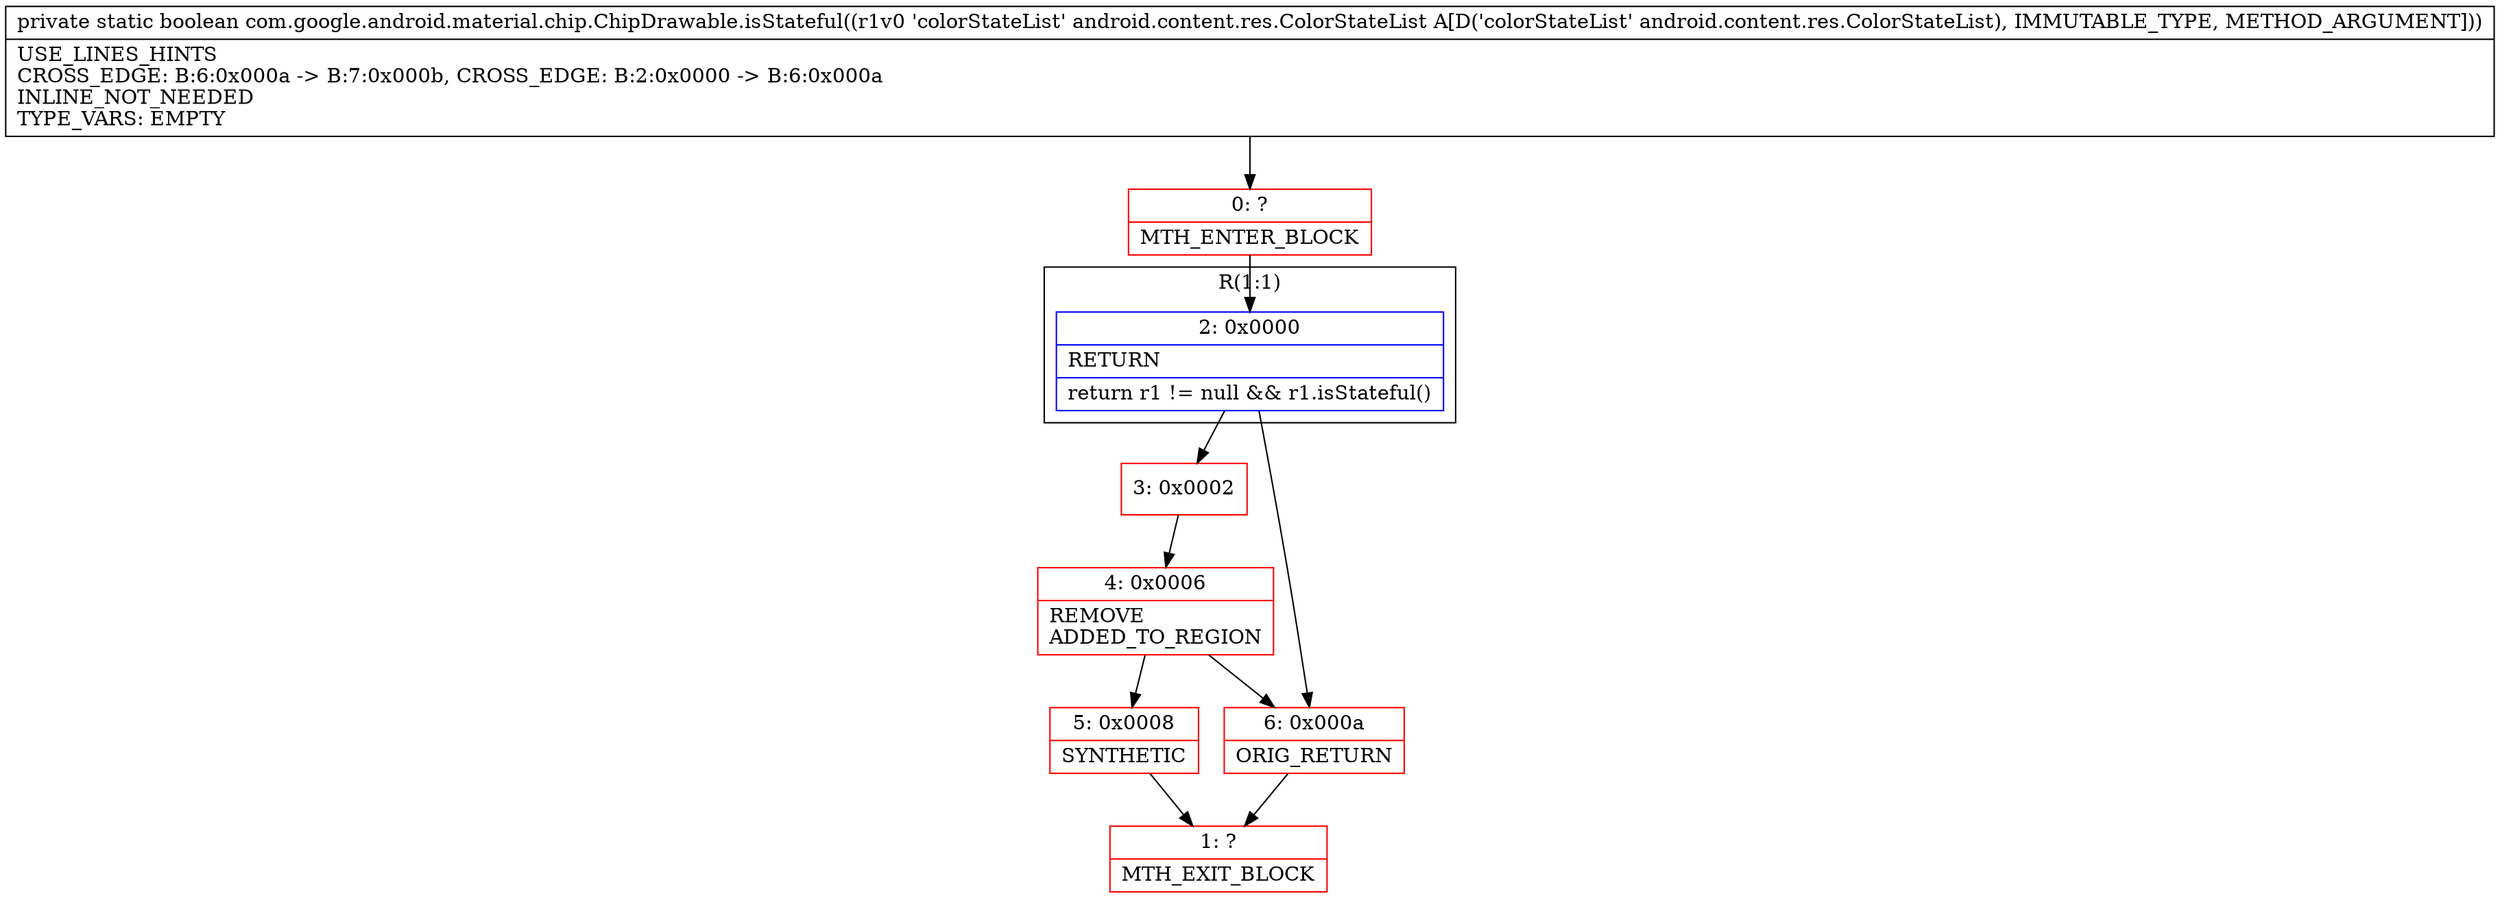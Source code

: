 digraph "CFG forcom.google.android.material.chip.ChipDrawable.isStateful(Landroid\/content\/res\/ColorStateList;)Z" {
subgraph cluster_Region_870233683 {
label = "R(1:1)";
node [shape=record,color=blue];
Node_2 [shape=record,label="{2\:\ 0x0000|RETURN\l|return r1 != null && r1.isStateful()\l}"];
}
Node_0 [shape=record,color=red,label="{0\:\ ?|MTH_ENTER_BLOCK\l}"];
Node_3 [shape=record,color=red,label="{3\:\ 0x0002}"];
Node_4 [shape=record,color=red,label="{4\:\ 0x0006|REMOVE\lADDED_TO_REGION\l}"];
Node_5 [shape=record,color=red,label="{5\:\ 0x0008|SYNTHETIC\l}"];
Node_1 [shape=record,color=red,label="{1\:\ ?|MTH_EXIT_BLOCK\l}"];
Node_6 [shape=record,color=red,label="{6\:\ 0x000a|ORIG_RETURN\l}"];
MethodNode[shape=record,label="{private static boolean com.google.android.material.chip.ChipDrawable.isStateful((r1v0 'colorStateList' android.content.res.ColorStateList A[D('colorStateList' android.content.res.ColorStateList), IMMUTABLE_TYPE, METHOD_ARGUMENT]))  | USE_LINES_HINTS\lCROSS_EDGE: B:6:0x000a \-\> B:7:0x000b, CROSS_EDGE: B:2:0x0000 \-\> B:6:0x000a\lINLINE_NOT_NEEDED\lTYPE_VARS: EMPTY\l}"];
MethodNode -> Node_0;Node_2 -> Node_3;
Node_2 -> Node_6;
Node_0 -> Node_2;
Node_3 -> Node_4;
Node_4 -> Node_5;
Node_4 -> Node_6;
Node_5 -> Node_1;
Node_6 -> Node_1;
}

